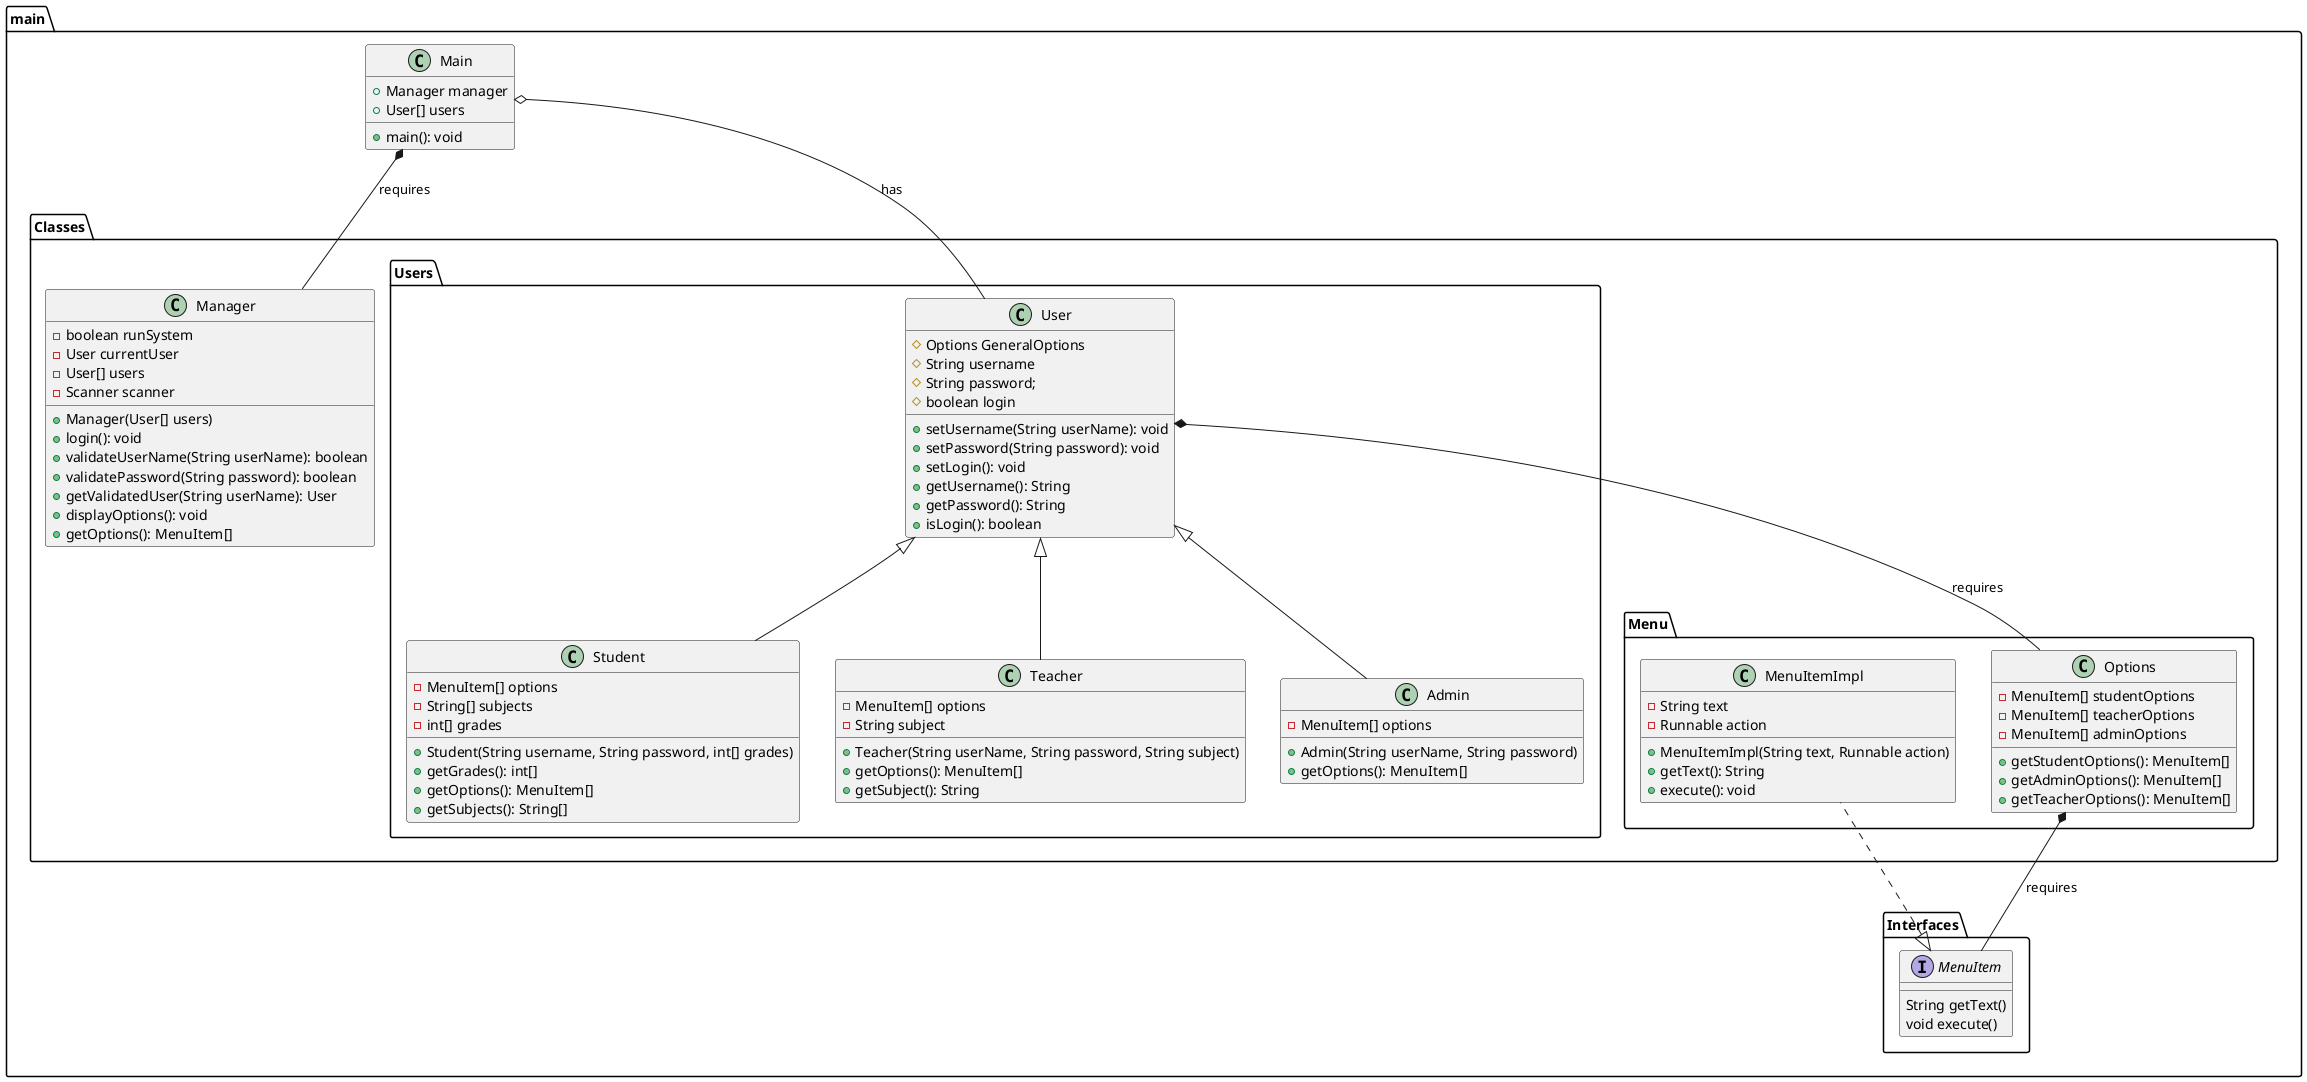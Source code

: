 @startuml
folder main {
    class Main {
        +Manager manager
        +User[] users
        +main(): void
    }
    package Interfaces {
        interface MenuItem {
            String getText()
            void execute()
        }
    }
    package Classes {
        package Menu {
            class Options {
                -MenuItem[] studentOptions
                -MenuItem[] teacherOptions
                -MenuItem[] adminOptions
                +getStudentOptions(): MenuItem[]
                +getAdminOptions(): MenuItem[]
                +getTeacherOptions(): MenuItem[]
            }
            class MenuItemImpl implements main.Interfaces.MenuItem {
                -String text
                -Runnable action
                +MenuItemImpl(String text, Runnable action)
                +getText(): String
                +execute(): void
            }
        }
        package Users {
            class User {
                #Options GeneralOptions
                #String username
                #String password;
                #boolean login
                +setUsername(String userName): void
                +setPassword(String password): void
                +setLogin(): void
                +getUsername(): String
                +getPassword(): String
                +isLogin(): boolean
            }
            class Student extends User {
                -MenuItem[] options
                -String[] subjects
                -int[] grades
                +Student(String username, String password, int[] grades)
                +getGrades(): int[]
                +getOptions(): MenuItem[]
                +getSubjects(): String[]
            }
            class Teacher extends User {
                -MenuItem[] options
                -String subject
                +Teacher(String userName, String password, String subject)
                +getOptions(): MenuItem[]
                +getSubject(): String
            }
            class Admin extends User {
                -MenuItem[] options
                +Admin(String userName, String password)
                +getOptions(): MenuItem[]
            }
        }
        class Manager {
            -boolean runSystem
            -User currentUser
            -User[] users
            -Scanner scanner
            +Manager(User[] users)
            +login(): void
            +validateUserName(String userName): boolean
            +validatePassword(String password): boolean
            +getValidatedUser(String userName): User
            +displayOptions(): void
            +getOptions(): MenuItem[]
        }
    }
    Main *--  Manager : requires
    Main o--  User : has
    User *--  Options : requires
    Options *--  main.Interfaces.MenuItem : requires



}

@enduml